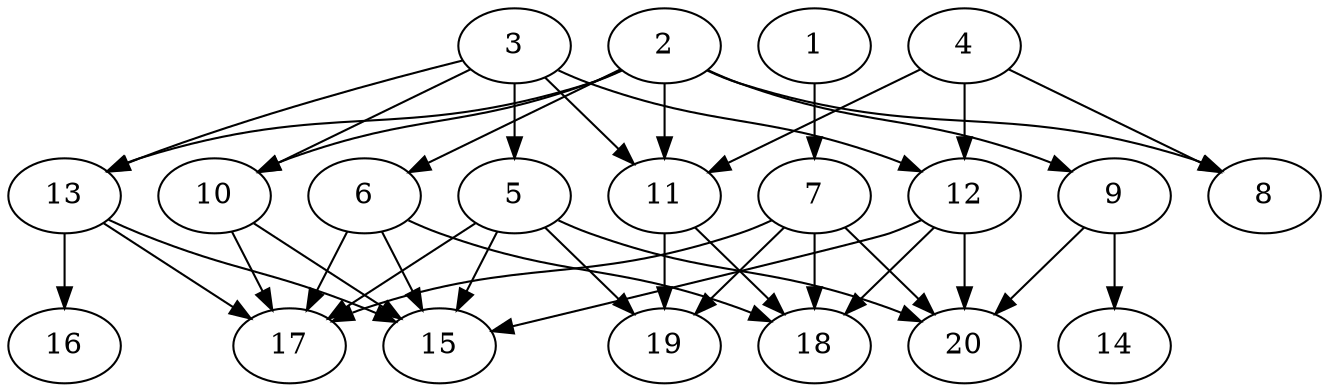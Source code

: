 // DAG automatically generated by daggen at Tue Jul 23 14:25:45 2019
// ./daggen --dot -n 20 --ccr 0.5 --fat 0.7 --regular 0.5 --density 0.6 --mindata 5242880 --maxdata 52428800 
digraph G {
  1 [size="33634304", alpha="0.16", expect_size="16817152"] 
  1 -> 7 [size ="16817152"]
  2 [size="39806976", alpha="0.10", expect_size="19903488"] 
  2 -> 6 [size ="19903488"]
  2 -> 8 [size ="19903488"]
  2 -> 9 [size ="19903488"]
  2 -> 10 [size ="19903488"]
  2 -> 11 [size ="19903488"]
  2 -> 13 [size ="19903488"]
  3 [size="89683968", alpha="0.05", expect_size="44841984"] 
  3 -> 5 [size ="44841984"]
  3 -> 10 [size ="44841984"]
  3 -> 11 [size ="44841984"]
  3 -> 12 [size ="44841984"]
  3 -> 13 [size ="44841984"]
  4 [size="17616896", alpha="0.07", expect_size="8808448"] 
  4 -> 8 [size ="8808448"]
  4 -> 11 [size ="8808448"]
  4 -> 12 [size ="8808448"]
  5 [size="38543360", alpha="0.06", expect_size="19271680"] 
  5 -> 15 [size ="19271680"]
  5 -> 17 [size ="19271680"]
  5 -> 19 [size ="19271680"]
  5 -> 20 [size ="19271680"]
  6 [size="69560320", alpha="0.02", expect_size="34780160"] 
  6 -> 15 [size ="34780160"]
  6 -> 17 [size ="34780160"]
  6 -> 18 [size ="34780160"]
  7 [size="64024576", alpha="0.19", expect_size="32012288"] 
  7 -> 17 [size ="32012288"]
  7 -> 18 [size ="32012288"]
  7 -> 19 [size ="32012288"]
  7 -> 20 [size ="32012288"]
  8 [size="28420096", alpha="0.02", expect_size="14210048"] 
  9 [size="64122880", alpha="0.18", expect_size="32061440"] 
  9 -> 14 [size ="32061440"]
  9 -> 20 [size ="32061440"]
  10 [size="65327104", alpha="0.12", expect_size="32663552"] 
  10 -> 15 [size ="32663552"]
  10 -> 17 [size ="32663552"]
  11 [size="102518784", alpha="0.18", expect_size="51259392"] 
  11 -> 18 [size ="51259392"]
  11 -> 19 [size ="51259392"]
  12 [size="82259968", alpha="0.10", expect_size="41129984"] 
  12 -> 15 [size ="41129984"]
  12 -> 18 [size ="41129984"]
  12 -> 20 [size ="41129984"]
  13 [size="36229120", alpha="0.17", expect_size="18114560"] 
  13 -> 15 [size ="18114560"]
  13 -> 16 [size ="18114560"]
  13 -> 17 [size ="18114560"]
  14 [size="57913344", alpha="0.19", expect_size="28956672"] 
  15 [size="89206784", alpha="0.19", expect_size="44603392"] 
  16 [size="24262656", alpha="0.12", expect_size="12131328"] 
  17 [size="35178496", alpha="0.19", expect_size="17589248"] 
  18 [size="29939712", alpha="0.19", expect_size="14969856"] 
  19 [size="37873664", alpha="0.00", expect_size="18936832"] 
  20 [size="28749824", alpha="0.02", expect_size="14374912"] 
}
